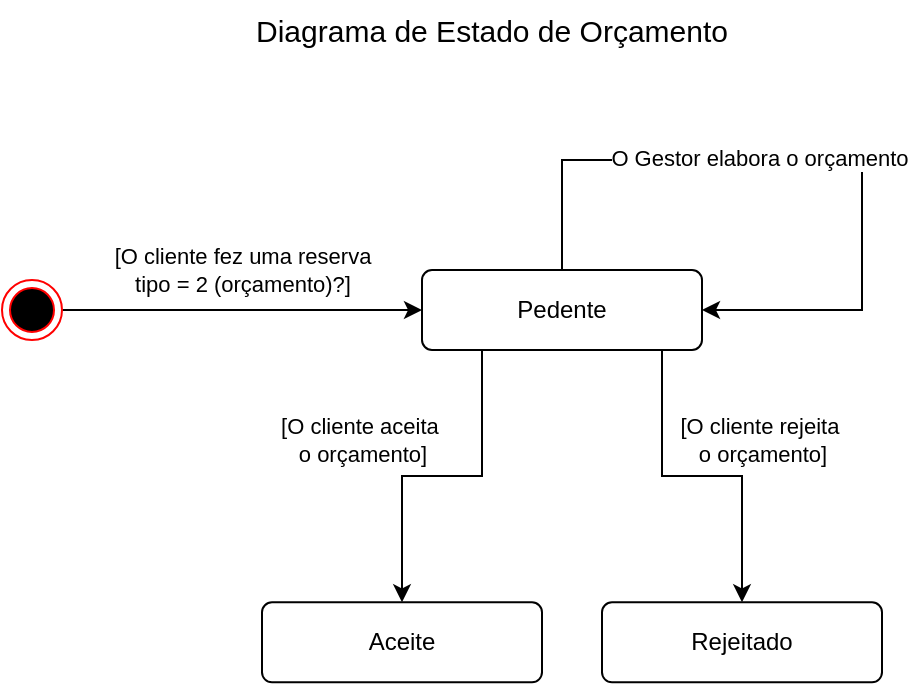 <mxfile version="26.0.2" pages="2">
  <diagram name="Orçamento" id="8Aq93Ui9qlEZJKwYrvEK">
    <mxGraphModel dx="875" dy="464" grid="1" gridSize="10" guides="1" tooltips="1" connect="1" arrows="1" fold="1" page="1" pageScale="1" pageWidth="1169" pageHeight="827" math="0" shadow="0">
      <root>
        <mxCell id="0" />
        <mxCell id="1" parent="0" />
        <mxCell id="lQ6XAFkxPRaIhoXrPiVW-10" style="edgeStyle=orthogonalEdgeStyle;rounded=0;orthogonalLoop=1;jettySize=auto;html=1;" parent="1" source="lQ6XAFkxPRaIhoXrPiVW-12" target="lQ6XAFkxPRaIhoXrPiVW-15" edge="1">
          <mxGeometry relative="1" as="geometry">
            <mxPoint x="110" y="175" as="targetPoint" />
          </mxGeometry>
        </mxCell>
        <mxCell id="lQ6XAFkxPRaIhoXrPiVW-11" value="[O cliente fez uma reserva&lt;div&gt;tipo = 2 (orçamento)?]&lt;/div&gt;" style="edgeLabel;html=1;align=center;verticalAlign=middle;resizable=0;points=[];" parent="lQ6XAFkxPRaIhoXrPiVW-10" vertex="1" connectable="0">
          <mxGeometry x="-0.44" y="-1" relative="1" as="geometry">
            <mxPoint x="39" y="-21" as="offset" />
          </mxGeometry>
        </mxCell>
        <mxCell id="lQ6XAFkxPRaIhoXrPiVW-12" value="" style="ellipse;html=1;shape=endState;fillColor=#000000;strokeColor=#ff0000;" parent="1" vertex="1">
          <mxGeometry x="30" y="160" width="30" height="30" as="geometry" />
        </mxCell>
        <mxCell id="lQ6XAFkxPRaIhoXrPiVW-13" style="edgeStyle=orthogonalEdgeStyle;rounded=0;orthogonalLoop=1;jettySize=auto;html=1;" parent="1" source="lQ6XAFkxPRaIhoXrPiVW-15" target="lQ6XAFkxPRaIhoXrPiVW-16" edge="1">
          <mxGeometry relative="1" as="geometry">
            <Array as="points">
              <mxPoint x="270" y="258" />
              <mxPoint x="230" y="258" />
            </Array>
          </mxGeometry>
        </mxCell>
        <mxCell id="lQ6XAFkxPRaIhoXrPiVW-19" value="[O cliente aceita&amp;nbsp;&lt;div&gt;o orçamento]&lt;/div&gt;" style="edgeLabel;html=1;align=center;verticalAlign=middle;resizable=0;points=[];" parent="lQ6XAFkxPRaIhoXrPiVW-13" vertex="1" connectable="0">
          <mxGeometry x="-0.239" relative="1" as="geometry">
            <mxPoint x="-60" y="-18" as="offset" />
          </mxGeometry>
        </mxCell>
        <mxCell id="aCTwy0jlZjvYDumoUy6w-3" style="edgeStyle=orthogonalEdgeStyle;rounded=0;orthogonalLoop=1;jettySize=auto;html=1;" parent="1" source="lQ6XAFkxPRaIhoXrPiVW-15" target="aCTwy0jlZjvYDumoUy6w-2" edge="1">
          <mxGeometry relative="1" as="geometry">
            <Array as="points">
              <mxPoint x="360" y="258" />
              <mxPoint x="400" y="258" />
            </Array>
          </mxGeometry>
        </mxCell>
        <mxCell id="aCTwy0jlZjvYDumoUy6w-4" value="[O cliente rejeita&amp;nbsp;&lt;div&gt;o orçamento]&lt;/div&gt;" style="edgeLabel;html=1;align=center;verticalAlign=middle;resizable=0;points=[];" parent="aCTwy0jlZjvYDumoUy6w-3" vertex="1" connectable="0">
          <mxGeometry x="-0.132" y="-2" relative="1" as="geometry">
            <mxPoint x="41" y="-20" as="offset" />
          </mxGeometry>
        </mxCell>
        <mxCell id="lQ6XAFkxPRaIhoXrPiVW-15" value="Pedente" style="html=1;align=center;verticalAlign=middle;rounded=1;absoluteArcSize=1;arcSize=10;dashed=0;whiteSpace=wrap;" parent="1" vertex="1">
          <mxGeometry x="240" y="155" width="140" height="40" as="geometry" />
        </mxCell>
        <mxCell id="lQ6XAFkxPRaIhoXrPiVW-16" value="Aceite" style="html=1;align=center;verticalAlign=middle;rounded=1;absoluteArcSize=1;arcSize=10;dashed=0;whiteSpace=wrap;" parent="1" vertex="1">
          <mxGeometry x="160" y="321.15" width="140" height="40" as="geometry" />
        </mxCell>
        <mxCell id="lQ6XAFkxPRaIhoXrPiVW-17" style="edgeStyle=orthogonalEdgeStyle;rounded=0;orthogonalLoop=1;jettySize=auto;html=1;" parent="1" source="lQ6XAFkxPRaIhoXrPiVW-15" target="lQ6XAFkxPRaIhoXrPiVW-15" edge="1">
          <mxGeometry relative="1" as="geometry">
            <mxPoint x="380" y="170" as="sourcePoint" />
            <mxPoint x="380" y="190" as="targetPoint" />
            <Array as="points">
              <mxPoint x="310" y="100" />
              <mxPoint x="460" y="100" />
              <mxPoint x="460" y="175" />
            </Array>
          </mxGeometry>
        </mxCell>
        <mxCell id="lQ6XAFkxPRaIhoXrPiVW-18" value="O Gestor elabora o orçamento&amp;nbsp;" style="edgeLabel;html=1;align=center;verticalAlign=middle;resizable=0;points=[];" parent="lQ6XAFkxPRaIhoXrPiVW-17" vertex="1" connectable="0">
          <mxGeometry x="-0.404" y="1" relative="1" as="geometry">
            <mxPoint x="47" as="offset" />
          </mxGeometry>
        </mxCell>
        <mxCell id="aCTwy0jlZjvYDumoUy6w-2" value="Rejeitado" style="html=1;align=center;verticalAlign=middle;rounded=1;absoluteArcSize=1;arcSize=10;dashed=0;whiteSpace=wrap;" parent="1" vertex="1">
          <mxGeometry x="330" y="321.15" width="140" height="40" as="geometry" />
        </mxCell>
        <mxCell id="aCTwy0jlZjvYDumoUy6w-5" value="Diagrama de Estado de Orçamento" style="text;html=1;align=center;verticalAlign=middle;whiteSpace=wrap;rounded=0;fontSize=15;" parent="1" vertex="1">
          <mxGeometry x="150" y="20" width="250" height="30" as="geometry" />
        </mxCell>
      </root>
    </mxGraphModel>
  </diagram>
  <diagram id="x_wjVJPEgcYomcttYvKm" name="ReservA">
    <mxGraphModel dx="724" dy="384" grid="1" gridSize="10" guides="1" tooltips="1" connect="1" arrows="1" fold="1" page="1" pageScale="1" pageWidth="1169" pageHeight="827" math="0" shadow="0">
      <root>
        <mxCell id="0" />
        <mxCell id="1" parent="0" />
        <mxCell id="VoZ7cS9lY_W91WFeq1vy-1" style="edgeStyle=orthogonalEdgeStyle;rounded=0;orthogonalLoop=1;jettySize=auto;html=1;" edge="1" parent="1" source="VoZ7cS9lY_W91WFeq1vy-3" target="VoZ7cS9lY_W91WFeq1vy-6">
          <mxGeometry relative="1" as="geometry">
            <mxPoint x="220" y="215" as="targetPoint" />
          </mxGeometry>
        </mxCell>
        <mxCell id="VoZ7cS9lY_W91WFeq1vy-2" value="[O cliente fez uma reserva&amp;nbsp;&lt;div&gt;tipo = 1 (reserva)?]&lt;/div&gt;" style="edgeLabel;html=1;align=center;verticalAlign=middle;resizable=0;points=[];" vertex="1" connectable="0" parent="VoZ7cS9lY_W91WFeq1vy-1">
          <mxGeometry x="-0.44" y="-1" relative="1" as="geometry">
            <mxPoint x="39" y="-21" as="offset" />
          </mxGeometry>
        </mxCell>
        <mxCell id="VoZ7cS9lY_W91WFeq1vy-3" value="" style="ellipse;html=1;shape=endState;fillColor=#000000;strokeColor=#ff0000;" vertex="1" parent="1">
          <mxGeometry x="140" y="200" width="30" height="30" as="geometry" />
        </mxCell>
        <mxCell id="VoZ7cS9lY_W91WFeq1vy-4" style="edgeStyle=orthogonalEdgeStyle;rounded=0;orthogonalLoop=1;jettySize=auto;html=1;" edge="1" parent="1" source="VoZ7cS9lY_W91WFeq1vy-6" target="VoZ7cS9lY_W91WFeq1vy-7">
          <mxGeometry relative="1" as="geometry">
            <Array as="points">
              <mxPoint x="420" y="300" />
              <mxPoint x="420" y="300" />
            </Array>
          </mxGeometry>
        </mxCell>
        <mxCell id="VoZ7cS9lY_W91WFeq1vy-5" value="[O cliente cancela&amp;nbsp;&lt;div&gt;a reserva]&lt;/div&gt;" style="edgeLabel;html=1;align=center;verticalAlign=middle;resizable=0;points=[];" vertex="1" connectable="0" parent="VoZ7cS9lY_W91WFeq1vy-4">
          <mxGeometry x="-0.239" relative="1" as="geometry">
            <mxPoint x="-50" y="17" as="offset" />
          </mxGeometry>
        </mxCell>
        <mxCell id="VoZ7cS9lY_W91WFeq1vy-6" value="Reservado" style="html=1;align=center;verticalAlign=middle;rounded=1;absoluteArcSize=1;arcSize=10;dashed=0;whiteSpace=wrap;" vertex="1" parent="1">
          <mxGeometry x="350" y="195" width="140" height="40" as="geometry" />
        </mxCell>
        <mxCell id="VoZ7cS9lY_W91WFeq1vy-7" value="Cancelado" style="html=1;align=center;verticalAlign=middle;rounded=1;absoluteArcSize=1;arcSize=10;dashed=0;whiteSpace=wrap;" vertex="1" parent="1">
          <mxGeometry x="350" y="361.15" width="140" height="40" as="geometry" />
        </mxCell>
        <mxCell id="VoZ7cS9lY_W91WFeq1vy-8" value="Diagrama de Estado de Reserva" style="text;html=1;align=center;verticalAlign=middle;whiteSpace=wrap;rounded=0;fontSize=15;" vertex="1" parent="1">
          <mxGeometry x="280" y="60" width="250" height="30" as="geometry" />
        </mxCell>
      </root>
    </mxGraphModel>
  </diagram>
</mxfile>
